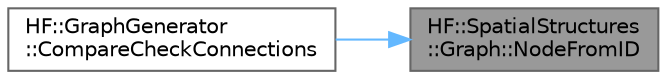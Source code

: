 digraph "HF::SpatialStructures::Graph::NodeFromID"
{
 // LATEX_PDF_SIZE
  bgcolor="transparent";
  edge [fontname=Helvetica,fontsize=10,labelfontname=Helvetica,labelfontsize=10];
  node [fontname=Helvetica,fontsize=10,shape=box,height=0.2,width=0.4];
  rankdir="RL";
  Node1 [label="HF::SpatialStructures\l::Graph::NodeFromID",height=0.2,width=0.4,color="gray40", fillcolor="grey60", style="filled", fontcolor="black",tooltip="Retrieve the node that corresponds to id."];
  Node1 -> Node2 [dir="back",color="steelblue1",style="solid"];
  Node2 [label="HF::GraphGenerator\l::CompareCheckConnections",height=0.2,width=0.4,color="grey40", fillcolor="white", style="filled",URL="$a00463.html#a5d2ad6de2131b1a90a80f901ac8dd185",tooltip=" "];
}
